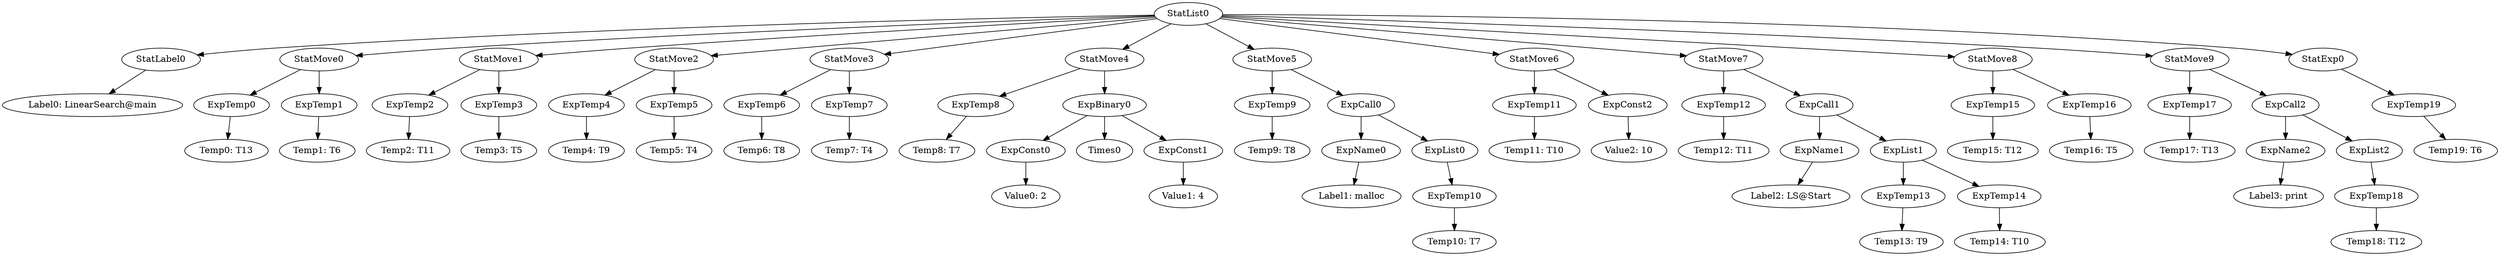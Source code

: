 digraph {
	ordering = out;
	StatExp0 -> ExpTemp19;
	ExpTemp19 -> "Temp19: T6";
	ExpList2 -> ExpTemp18;
	StatMove9 -> ExpTemp17;
	StatMove9 -> ExpCall2;
	StatMove8 -> ExpTemp15;
	StatMove8 -> ExpTemp16;
	ExpTemp16 -> "Temp16: T5";
	ExpTemp13 -> "Temp13: T9";
	ExpCall1 -> ExpName1;
	ExpCall1 -> ExpList1;
	ExpName1 -> "Label2: LS@Start";
	ExpCall2 -> ExpName2;
	ExpCall2 -> ExpList2;
	ExpConst2 -> "Value2: 10";
	StatMove6 -> ExpTemp11;
	StatMove6 -> ExpConst2;
	ExpTemp15 -> "Temp15: T12";
	ExpList0 -> ExpTemp10;
	ExpTemp17 -> "Temp17: T13";
	ExpCall0 -> ExpName0;
	ExpCall0 -> ExpList0;
	StatMove2 -> ExpTemp4;
	StatMove2 -> ExpTemp5;
	ExpTemp10 -> "Temp10: T7";
	ExpTemp2 -> "Temp2: T11";
	ExpTemp3 -> "Temp3: T5";
	StatLabel0 -> "Label0: LinearSearch@main";
	StatList0 -> StatLabel0;
	StatList0 -> StatMove0;
	StatList0 -> StatMove1;
	StatList0 -> StatMove2;
	StatList0 -> StatMove3;
	StatList0 -> StatMove4;
	StatList0 -> StatMove5;
	StatList0 -> StatMove6;
	StatList0 -> StatMove7;
	StatList0 -> StatMove8;
	StatList0 -> StatMove9;
	StatList0 -> StatExp0;
	ExpTemp0 -> "Temp0: T13";
	StatMove0 -> ExpTemp0;
	StatMove0 -> ExpTemp1;
	ExpName2 -> "Label3: print";
	ExpTemp14 -> "Temp14: T10";
	ExpTemp1 -> "Temp1: T6";
	ExpTemp5 -> "Temp5: T4";
	ExpTemp6 -> "Temp6: T8";
	ExpTemp11 -> "Temp11: T10";
	StatMove3 -> ExpTemp6;
	StatMove3 -> ExpTemp7;
	ExpTemp4 -> "Temp4: T9";
	ExpTemp7 -> "Temp7: T4";
	ExpName0 -> "Label1: malloc";
	StatMove1 -> ExpTemp2;
	StatMove1 -> ExpTemp3;
	ExpTemp8 -> "Temp8: T7";
	ExpList1 -> ExpTemp13;
	ExpList1 -> ExpTemp14;
	StatMove7 -> ExpTemp12;
	StatMove7 -> ExpCall1;
	StatMove4 -> ExpTemp8;
	StatMove4 -> ExpBinary0;
	ExpConst1 -> "Value1: 4";
	StatMove5 -> ExpTemp9;
	StatMove5 -> ExpCall0;
	ExpTemp18 -> "Temp18: T12";
	ExpConst0 -> "Value0: 2";
	ExpTemp12 -> "Temp12: T11";
	ExpBinary0 -> ExpConst0;
	ExpBinary0 -> Times0;
	ExpBinary0 -> ExpConst1;
	ExpTemp9 -> "Temp9: T8";
}

